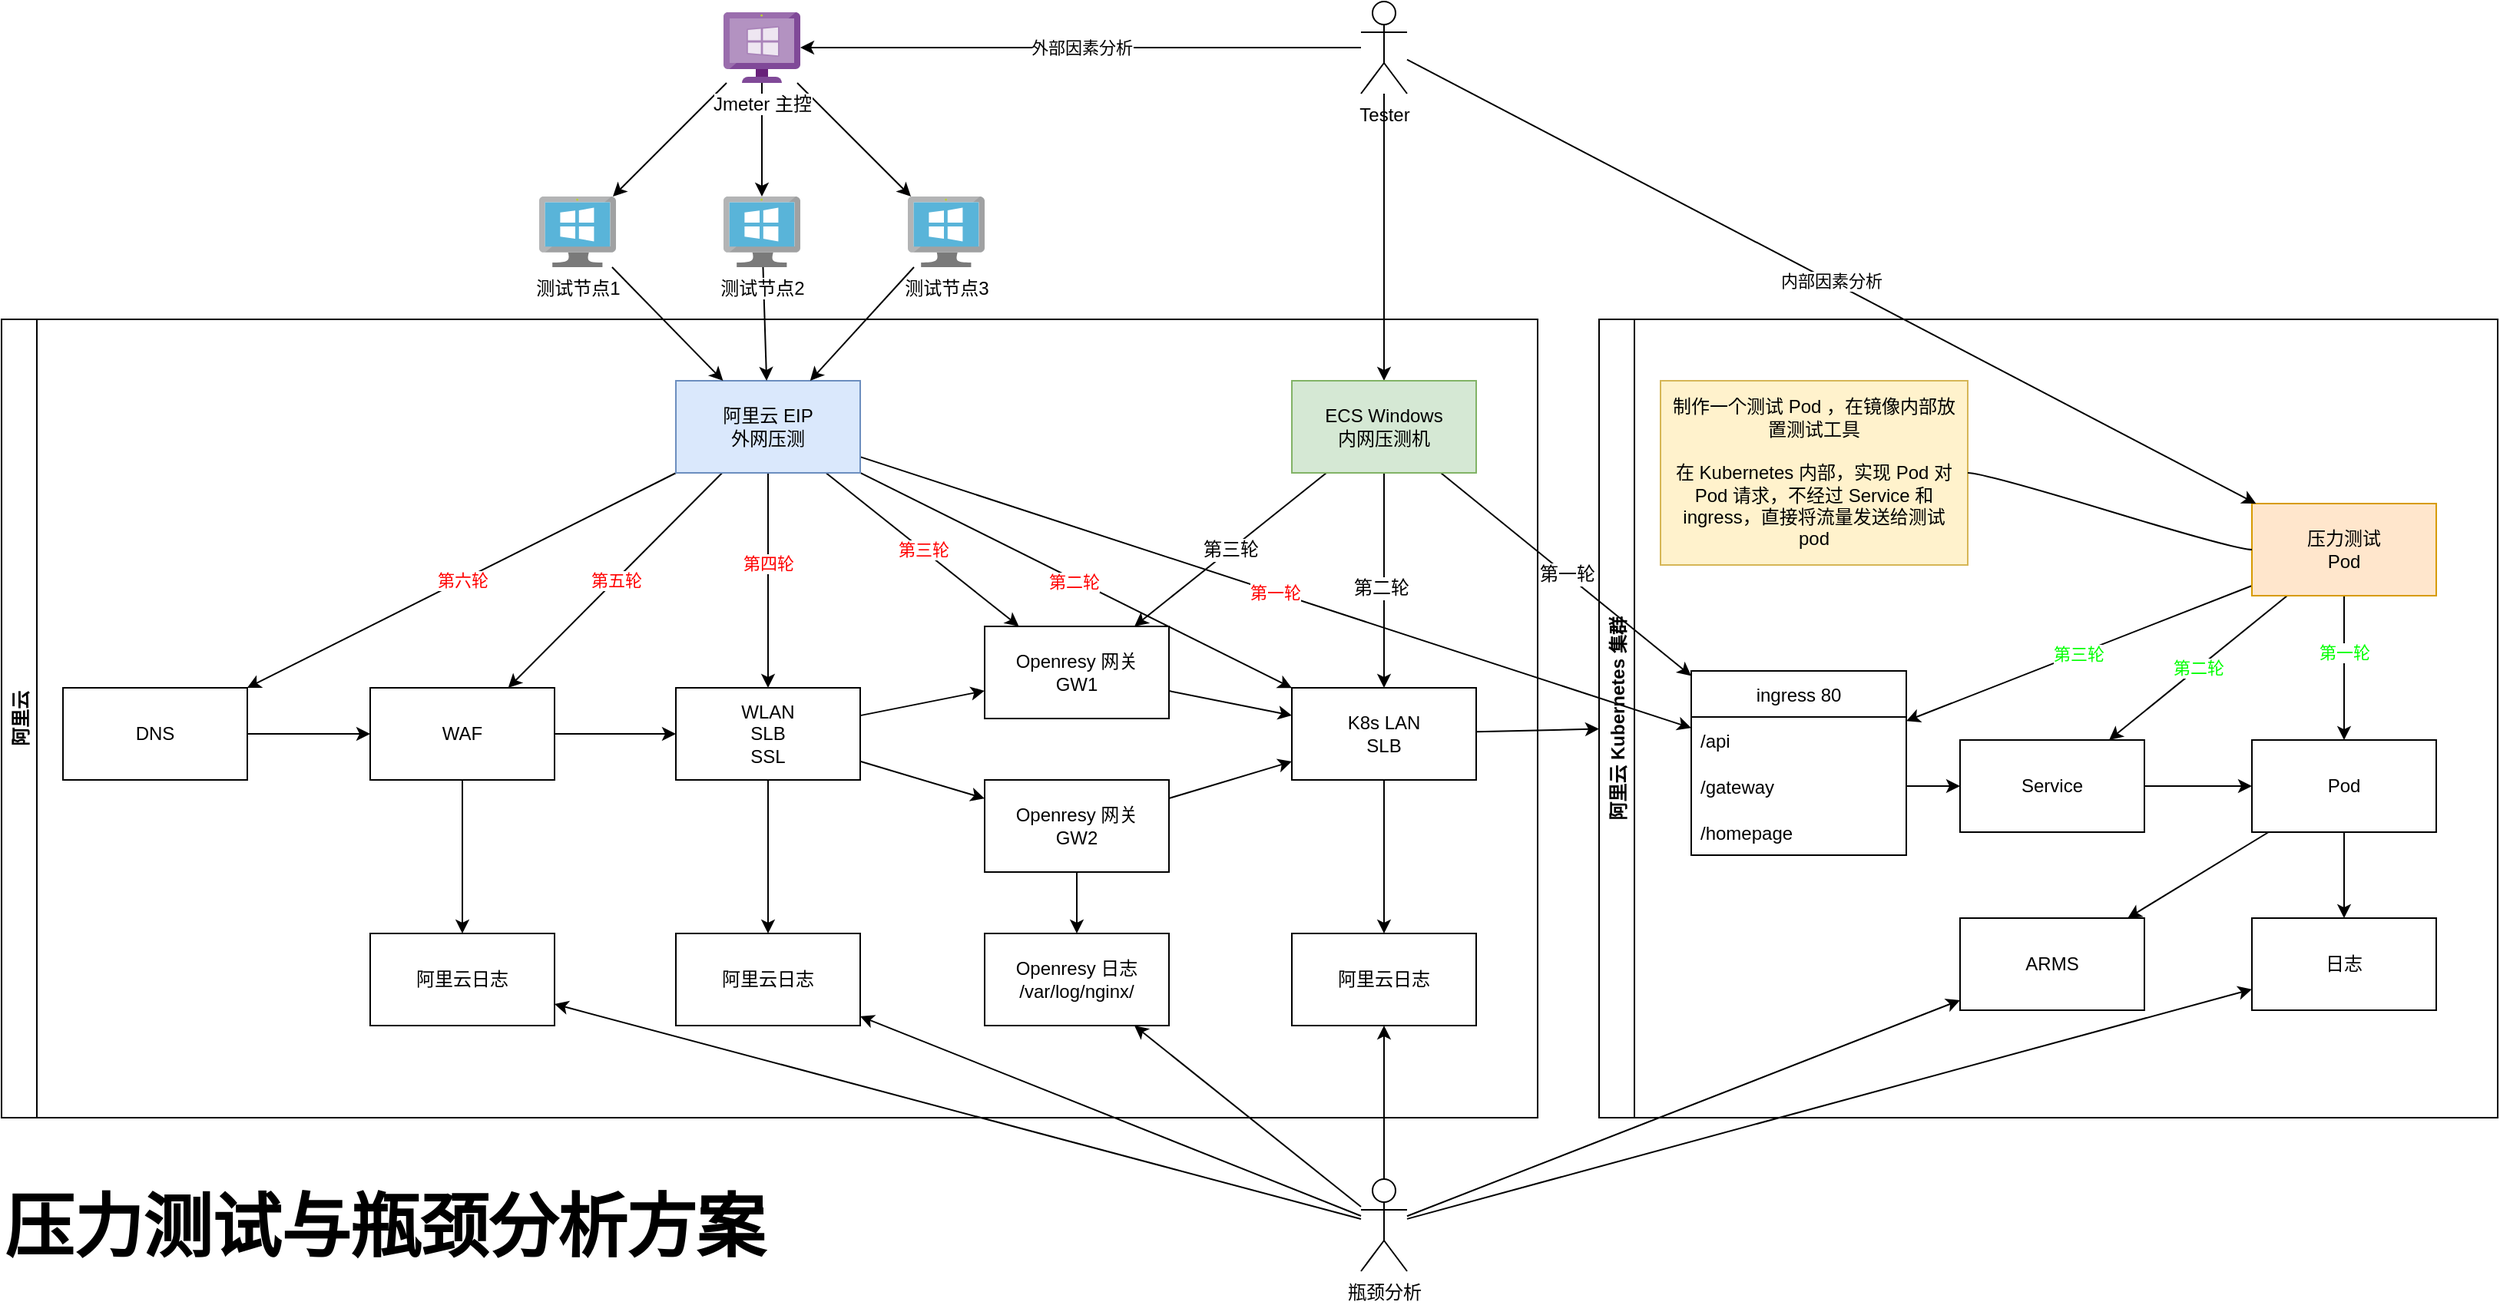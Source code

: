 <mxfile>
    <diagram id="VGDtO65n6YHKXGimb14S" name="第 1 页">
        <mxGraphModel dx="3937" dy="2910" grid="1" gridSize="10" guides="1" tooltips="1" connect="1" arrows="1" fold="1" page="1" pageScale="1" pageWidth="1169" pageHeight="827" math="0" shadow="0">
            <root>
                <mxCell id="0"/>
                <mxCell id="1" parent="0"/>
                <mxCell id="2" value="阿里云 Kubernetes 集群" style="swimlane;horizontal=0;" parent="1" vertex="1">
                    <mxGeometry x="1120" width="585" height="520" as="geometry"/>
                </mxCell>
                <mxCell id="18" value="ingress 80" style="swimlane;fontStyle=0;childLayout=stackLayout;horizontal=1;startSize=30;horizontalStack=0;resizeParent=1;resizeParentMax=0;resizeLast=0;collapsible=1;marginBottom=0;" parent="2" vertex="1">
                    <mxGeometry x="60" y="229" width="140" height="120" as="geometry"/>
                </mxCell>
                <mxCell id="19" value="/api" style="text;strokeColor=none;fillColor=none;align=left;verticalAlign=middle;spacingLeft=4;spacingRight=4;overflow=hidden;points=[[0,0.5],[1,0.5]];portConstraint=eastwest;rotatable=0;" parent="18" vertex="1">
                    <mxGeometry y="30" width="140" height="30" as="geometry"/>
                </mxCell>
                <mxCell id="20" value="/gateway" style="text;strokeColor=none;fillColor=none;align=left;verticalAlign=middle;spacingLeft=4;spacingRight=4;overflow=hidden;points=[[0,0.5],[1,0.5]];portConstraint=eastwest;rotatable=0;" parent="18" vertex="1">
                    <mxGeometry y="60" width="140" height="30" as="geometry"/>
                </mxCell>
                <mxCell id="21" value="/homepage" style="text;strokeColor=none;fillColor=none;align=left;verticalAlign=middle;spacingLeft=4;spacingRight=4;overflow=hidden;points=[[0,0.5],[1,0.5]];portConstraint=eastwest;rotatable=0;" parent="18" vertex="1">
                    <mxGeometry y="90" width="140" height="30" as="geometry"/>
                </mxCell>
                <mxCell id="25" value="" style="edgeStyle=none;html=1;" parent="2" source="22" target="24" edge="1">
                    <mxGeometry relative="1" as="geometry"/>
                </mxCell>
                <mxCell id="22" value="Service" style="rounded=0;whiteSpace=wrap;html=1;" parent="2" vertex="1">
                    <mxGeometry x="235" y="274" width="120" height="60" as="geometry"/>
                </mxCell>
                <mxCell id="23" style="edgeStyle=none;html=1;" parent="2" source="20" target="22" edge="1">
                    <mxGeometry relative="1" as="geometry"/>
                </mxCell>
                <mxCell id="zD5gW-3lHXW1VmN1dg0t-61" style="edgeStyle=none;html=1;" parent="2" source="24" target="zD5gW-3lHXW1VmN1dg0t-60" edge="1">
                    <mxGeometry relative="1" as="geometry"/>
                </mxCell>
                <mxCell id="32" style="edgeStyle=none;html=1;fontSize=12;" parent="2" source="24" target="31" edge="1">
                    <mxGeometry relative="1" as="geometry"/>
                </mxCell>
                <mxCell id="24" value="Pod" style="rounded=0;whiteSpace=wrap;html=1;" parent="2" vertex="1">
                    <mxGeometry x="425" y="274" width="120" height="60" as="geometry"/>
                </mxCell>
                <mxCell id="zD5gW-3lHXW1VmN1dg0t-60" value="ARMS" style="rounded=0;whiteSpace=wrap;html=1;" parent="2" vertex="1">
                    <mxGeometry x="235" y="390" width="120" height="60" as="geometry"/>
                </mxCell>
                <mxCell id="zD5gW-3lHXW1VmN1dg0t-65" value="" style="edgeStyle=none;html=1;" parent="2" source="zD5gW-3lHXW1VmN1dg0t-64" target="24" edge="1">
                    <mxGeometry relative="1" as="geometry"/>
                </mxCell>
                <mxCell id="zD5gW-3lHXW1VmN1dg0t-68" value="第一轮" style="edgeLabel;html=1;align=center;verticalAlign=middle;resizable=0;points=[];fontColor=#00FF00;" parent="zD5gW-3lHXW1VmN1dg0t-65" vertex="1" connectable="0">
                    <mxGeometry x="-0.235" relative="1" as="geometry">
                        <mxPoint y="1" as="offset"/>
                    </mxGeometry>
                </mxCell>
                <mxCell id="zD5gW-3lHXW1VmN1dg0t-69" value="第二轮" style="edgeStyle=none;html=1;fontColor=#00FF00;" parent="2" source="zD5gW-3lHXW1VmN1dg0t-64" target="22" edge="1">
                    <mxGeometry relative="1" as="geometry"/>
                </mxCell>
                <mxCell id="zD5gW-3lHXW1VmN1dg0t-70" value="第三轮" style="edgeStyle=none;html=1;fontColor=#00FF00;" parent="2" source="zD5gW-3lHXW1VmN1dg0t-64" target="18" edge="1">
                    <mxGeometry relative="1" as="geometry"/>
                </mxCell>
                <mxCell id="zD5gW-3lHXW1VmN1dg0t-64" value="压力测试&lt;br&gt;Pod" style="rounded=0;whiteSpace=wrap;html=1;fillColor=#ffe6cc;strokeColor=#d79b00;" parent="2" vertex="1">
                    <mxGeometry x="425" y="120" width="120" height="60" as="geometry"/>
                </mxCell>
                <mxCell id="zD5gW-3lHXW1VmN1dg0t-66" value="制作一个测试 Pod ，在镜像内部放置测试工具&lt;br&gt;&lt;br&gt;在 Kubernetes 内部，实现 Pod 对 Pod 请求，不经过 Service 和 ingress，直接将流量发送给测试 pod" style="whiteSpace=wrap;html=1;rounded=0;arcSize=50;align=center;verticalAlign=middle;strokeWidth=1;autosize=1;spacing=4;treeFolding=1;treeMoving=1;newEdgeStyle={&quot;edgeStyle&quot;:&quot;entityRelationEdgeStyle&quot;,&quot;startArrow&quot;:&quot;none&quot;,&quot;endArrow&quot;:&quot;none&quot;,&quot;segment&quot;:10,&quot;curved&quot;:1};glass=0;fillColor=#fff2cc;strokeColor=#d6b656;" parent="2" vertex="1">
                    <mxGeometry x="40" y="40" width="200" height="120" as="geometry"/>
                </mxCell>
                <mxCell id="zD5gW-3lHXW1VmN1dg0t-67" value="" style="edgeStyle=entityRelationEdgeStyle;startArrow=none;endArrow=none;segment=10;curved=1;" parent="2" source="zD5gW-3lHXW1VmN1dg0t-64" target="zD5gW-3lHXW1VmN1dg0t-66" edge="1">
                    <mxGeometry relative="1" as="geometry">
                        <mxPoint x="580" y="357" as="sourcePoint"/>
                    </mxGeometry>
                </mxCell>
                <mxCell id="31" value="日志" style="rounded=0;whiteSpace=wrap;html=1;fontSize=12;" parent="2" vertex="1">
                    <mxGeometry x="425" y="390" width="120" height="60" as="geometry"/>
                </mxCell>
                <mxCell id="zD5gW-3lHXW1VmN1dg0t-51" value="外部因素分析" style="edgeStyle=none;html=1;" parent="1" source="3" target="zD5gW-3lHXW1VmN1dg0t-44" edge="1">
                    <mxGeometry relative="1" as="geometry"/>
                </mxCell>
                <mxCell id="zD5gW-3lHXW1VmN1dg0t-71" value="内部因素分析" style="edgeStyle=none;html=1;" parent="1" source="3" target="zD5gW-3lHXW1VmN1dg0t-64" edge="1">
                    <mxGeometry relative="1" as="geometry"/>
                </mxCell>
                <mxCell id="44" style="edgeStyle=none;html=1;fontSize=12;fontColor=#000000;" parent="1" source="3" target="43" edge="1">
                    <mxGeometry relative="1" as="geometry"/>
                </mxCell>
                <mxCell id="3" value="Tester" style="shape=umlActor;verticalLabelPosition=bottom;verticalAlign=top;html=1;outlineConnect=0;" parent="1" vertex="1">
                    <mxGeometry x="965" y="-207" width="30" height="60" as="geometry"/>
                </mxCell>
                <mxCell id="7" value="" style="edgeStyle=none;html=1;" parent="1" source="4" target="6" edge="1">
                    <mxGeometry relative="1" as="geometry"/>
                </mxCell>
                <mxCell id="4" value="DNS" style="whiteSpace=wrap;html=1;verticalAlign=middle;" parent="1" vertex="1">
                    <mxGeometry x="120" y="240" width="120" height="60" as="geometry"/>
                </mxCell>
                <mxCell id="9" value="" style="edgeStyle=none;html=1;" parent="1" source="6" target="8" edge="1">
                    <mxGeometry relative="1" as="geometry"/>
                </mxCell>
                <mxCell id="zD5gW-3lHXW1VmN1dg0t-53" value="" style="edgeStyle=none;html=1;" parent="1" source="6" target="zD5gW-3lHXW1VmN1dg0t-52" edge="1">
                    <mxGeometry relative="1" as="geometry"/>
                </mxCell>
                <mxCell id="6" value="WAF" style="whiteSpace=wrap;html=1;verticalAlign=middle;" parent="1" vertex="1">
                    <mxGeometry x="320" y="240" width="120" height="60" as="geometry"/>
                </mxCell>
                <mxCell id="11" value="" style="edgeStyle=none;html=1;" parent="1" source="8" target="10" edge="1">
                    <mxGeometry relative="1" as="geometry"/>
                </mxCell>
                <mxCell id="13" value="" style="edgeStyle=none;html=1;" parent="1" source="8" target="12" edge="1">
                    <mxGeometry relative="1" as="geometry"/>
                </mxCell>
                <mxCell id="zD5gW-3lHXW1VmN1dg0t-55" value="" style="edgeStyle=none;html=1;" parent="1" source="8" target="zD5gW-3lHXW1VmN1dg0t-54" edge="1">
                    <mxGeometry relative="1" as="geometry"/>
                </mxCell>
                <mxCell id="8" value="WLAN&lt;br&gt;SLB&lt;br&gt;SSL" style="whiteSpace=wrap;html=1;verticalAlign=middle;" parent="1" vertex="1">
                    <mxGeometry x="519" y="240" width="120" height="60" as="geometry"/>
                </mxCell>
                <mxCell id="15" style="edgeStyle=none;html=1;" parent="1" source="10" target="14" edge="1">
                    <mxGeometry relative="1" as="geometry"/>
                </mxCell>
                <mxCell id="10" value="Openresy 网关&lt;br&gt;GW1" style="whiteSpace=wrap;html=1;verticalAlign=middle;" parent="1" vertex="1">
                    <mxGeometry x="720" y="200" width="120" height="60" as="geometry"/>
                </mxCell>
                <mxCell id="16" style="edgeStyle=none;html=1;" parent="1" source="12" target="14" edge="1">
                    <mxGeometry relative="1" as="geometry"/>
                </mxCell>
                <mxCell id="zD5gW-3lHXW1VmN1dg0t-57" value="" style="edgeStyle=none;html=1;" parent="1" source="12" target="zD5gW-3lHXW1VmN1dg0t-56" edge="1">
                    <mxGeometry relative="1" as="geometry"/>
                </mxCell>
                <mxCell id="12" value="Openresy 网关&lt;br&gt;GW2" style="whiteSpace=wrap;html=1;verticalAlign=middle;" parent="1" vertex="1">
                    <mxGeometry x="720" y="300" width="120" height="60" as="geometry"/>
                </mxCell>
                <mxCell id="17" style="edgeStyle=none;html=1;" parent="1" source="14" target="2" edge="1">
                    <mxGeometry relative="1" as="geometry"/>
                </mxCell>
                <mxCell id="zD5gW-3lHXW1VmN1dg0t-59" value="" style="edgeStyle=none;html=1;" parent="1" source="14" target="zD5gW-3lHXW1VmN1dg0t-58" edge="1">
                    <mxGeometry relative="1" as="geometry"/>
                </mxCell>
                <mxCell id="14" value="K8s LAN&lt;br&gt;SLB" style="rounded=0;whiteSpace=wrap;html=1;" parent="1" vertex="1">
                    <mxGeometry x="920" y="240" width="120" height="60" as="geometry"/>
                </mxCell>
                <mxCell id="zD5gW-3lHXW1VmN1dg0t-33" value="第一轮" style="edgeStyle=none;html=1;fontColor=#FF0000;" parent="1" source="zD5gW-3lHXW1VmN1dg0t-31" target="18" edge="1">
                    <mxGeometry relative="1" as="geometry"/>
                </mxCell>
                <mxCell id="zD5gW-3lHXW1VmN1dg0t-34" style="edgeStyle=none;html=1;" parent="1" source="zD5gW-3lHXW1VmN1dg0t-31" target="14" edge="1">
                    <mxGeometry relative="1" as="geometry"/>
                </mxCell>
                <mxCell id="zD5gW-3lHXW1VmN1dg0t-35" value="第二轮" style="edgeLabel;html=1;align=center;verticalAlign=middle;resizable=0;points=[];fontColor=#FF0000;" parent="zD5gW-3lHXW1VmN1dg0t-34" vertex="1" connectable="0">
                    <mxGeometry x="-0.008" y="-1" relative="1" as="geometry">
                        <mxPoint y="1" as="offset"/>
                    </mxGeometry>
                </mxCell>
                <mxCell id="zD5gW-3lHXW1VmN1dg0t-36" value="第三轮" style="edgeStyle=none;html=1;fontColor=#FF0000;" parent="1" source="zD5gW-3lHXW1VmN1dg0t-31" target="10" edge="1">
                    <mxGeometry relative="1" as="geometry"/>
                </mxCell>
                <mxCell id="zD5gW-3lHXW1VmN1dg0t-37" style="edgeStyle=none;html=1;" parent="1" source="zD5gW-3lHXW1VmN1dg0t-31" target="8" edge="1">
                    <mxGeometry relative="1" as="geometry"/>
                </mxCell>
                <mxCell id="zD5gW-3lHXW1VmN1dg0t-38" value="第四轮" style="edgeLabel;html=1;align=center;verticalAlign=middle;resizable=0;points=[];fontColor=#FF0000;" parent="zD5gW-3lHXW1VmN1dg0t-37" vertex="1" connectable="0">
                    <mxGeometry x="-0.158" y="1" relative="1" as="geometry">
                        <mxPoint x="-1" as="offset"/>
                    </mxGeometry>
                </mxCell>
                <mxCell id="zD5gW-3lHXW1VmN1dg0t-39" value="第五轮" style="edgeStyle=none;html=1;fontColor=#FF0000;" parent="1" source="zD5gW-3lHXW1VmN1dg0t-31" target="6" edge="1">
                    <mxGeometry relative="1" as="geometry"/>
                </mxCell>
                <mxCell id="zD5gW-3lHXW1VmN1dg0t-40" value="第六轮" style="edgeStyle=none;html=1;fontColor=#FF0000;" parent="1" source="zD5gW-3lHXW1VmN1dg0t-31" target="4" edge="1">
                    <mxGeometry relative="1" as="geometry"/>
                </mxCell>
                <mxCell id="zD5gW-3lHXW1VmN1dg0t-31" value="阿里云 EIP&lt;br&gt;外网压测" style="rounded=0;whiteSpace=wrap;html=1;fillColor=#dae8fc;strokeColor=#6c8ebf;" parent="1" vertex="1">
                    <mxGeometry x="519" y="40" width="120" height="60" as="geometry"/>
                </mxCell>
                <mxCell id="zD5gW-3lHXW1VmN1dg0t-45" style="edgeStyle=none;html=1;" parent="1" source="zD5gW-3lHXW1VmN1dg0t-41" target="zD5gW-3lHXW1VmN1dg0t-31" edge="1">
                    <mxGeometry relative="1" as="geometry"/>
                </mxCell>
                <mxCell id="zD5gW-3lHXW1VmN1dg0t-41" value="测试节点1" style="sketch=0;aspect=fixed;html=1;points=[];align=center;image;fontSize=12;image=img/lib/mscae/VirtualMachineWindows.svg;" parent="1" vertex="1">
                    <mxGeometry x="430" y="-80" width="50" height="46" as="geometry"/>
                </mxCell>
                <mxCell id="zD5gW-3lHXW1VmN1dg0t-46" style="edgeStyle=none;html=1;" parent="1" source="zD5gW-3lHXW1VmN1dg0t-42" target="zD5gW-3lHXW1VmN1dg0t-31" edge="1">
                    <mxGeometry relative="1" as="geometry"/>
                </mxCell>
                <mxCell id="zD5gW-3lHXW1VmN1dg0t-42" value="测试节点2" style="sketch=0;aspect=fixed;html=1;points=[];align=center;image;fontSize=12;image=img/lib/mscae/VirtualMachineWindows.svg;" parent="1" vertex="1">
                    <mxGeometry x="550" y="-80" width="50" height="46" as="geometry"/>
                </mxCell>
                <mxCell id="zD5gW-3lHXW1VmN1dg0t-47" style="edgeStyle=none;html=1;" parent="1" source="zD5gW-3lHXW1VmN1dg0t-43" target="zD5gW-3lHXW1VmN1dg0t-31" edge="1">
                    <mxGeometry relative="1" as="geometry"/>
                </mxCell>
                <mxCell id="zD5gW-3lHXW1VmN1dg0t-43" value="测试节点3" style="sketch=0;aspect=fixed;html=1;points=[];align=center;image;fontSize=12;image=img/lib/mscae/VirtualMachineWindows.svg;" parent="1" vertex="1">
                    <mxGeometry x="670" y="-80" width="50" height="46" as="geometry"/>
                </mxCell>
                <mxCell id="zD5gW-3lHXW1VmN1dg0t-48" style="edgeStyle=none;html=1;" parent="1" source="zD5gW-3lHXW1VmN1dg0t-44" target="zD5gW-3lHXW1VmN1dg0t-41" edge="1">
                    <mxGeometry relative="1" as="geometry"/>
                </mxCell>
                <mxCell id="zD5gW-3lHXW1VmN1dg0t-49" style="edgeStyle=none;html=1;" parent="1" source="zD5gW-3lHXW1VmN1dg0t-44" target="zD5gW-3lHXW1VmN1dg0t-42" edge="1">
                    <mxGeometry relative="1" as="geometry"/>
                </mxCell>
                <mxCell id="zD5gW-3lHXW1VmN1dg0t-50" style="edgeStyle=none;html=1;" parent="1" source="zD5gW-3lHXW1VmN1dg0t-44" target="zD5gW-3lHXW1VmN1dg0t-43" edge="1">
                    <mxGeometry relative="1" as="geometry"/>
                </mxCell>
                <mxCell id="zD5gW-3lHXW1VmN1dg0t-44" value="Jmeter 主控" style="sketch=0;aspect=fixed;html=1;points=[];align=center;image;fontSize=12;image=img/lib/mscae/VM_Windows_Non_Azure.svg;" parent="1" vertex="1">
                    <mxGeometry x="550" y="-200" width="50" height="46" as="geometry"/>
                </mxCell>
                <mxCell id="zD5gW-3lHXW1VmN1dg0t-52" value="阿里云日志" style="whiteSpace=wrap;html=1;verticalAlign=middle;" parent="1" vertex="1">
                    <mxGeometry x="320" y="400" width="120" height="60" as="geometry"/>
                </mxCell>
                <mxCell id="zD5gW-3lHXW1VmN1dg0t-54" value="阿里云日志" style="whiteSpace=wrap;html=1;verticalAlign=middle;" parent="1" vertex="1">
                    <mxGeometry x="519" y="400" width="120" height="60" as="geometry"/>
                </mxCell>
                <mxCell id="zD5gW-3lHXW1VmN1dg0t-56" value="Openresy 日志&lt;br&gt;/var/log/nginx/" style="whiteSpace=wrap;html=1;verticalAlign=middle;" parent="1" vertex="1">
                    <mxGeometry x="720" y="400" width="120" height="60" as="geometry"/>
                </mxCell>
                <mxCell id="zD5gW-3lHXW1VmN1dg0t-58" value="阿里云日志" style="rounded=0;whiteSpace=wrap;html=1;" parent="1" vertex="1">
                    <mxGeometry x="920" y="400" width="120" height="60" as="geometry"/>
                </mxCell>
                <mxCell id="30" value="&lt;meta charset=&quot;utf-8&quot; style=&quot;font-size: 45px;&quot;&gt;&lt;div style=&quot;background-color: rgb(255, 255, 255); font-family: menlo, monaco, &amp;quot;courier new&amp;quot;, monospace; font-weight: normal; font-size: 45px; line-height: 18px;&quot;&gt;&lt;div style=&quot;font-size: 45px;&quot;&gt;&lt;span style=&quot;font-weight: bold; font-size: 45px;&quot;&gt;压力测试与瓶颈分析方案&lt;/span&gt;&lt;/div&gt;&lt;/div&gt;" style="text;whiteSpace=wrap;html=1;fontSize=45;fontColor=#000000;" parent="1" vertex="1">
                    <mxGeometry x="80" y="580" width="530" height="50" as="geometry"/>
                </mxCell>
                <mxCell id="36" style="edgeStyle=none;html=1;fontSize=12;" parent="1" source="35" target="zD5gW-3lHXW1VmN1dg0t-52" edge="1">
                    <mxGeometry relative="1" as="geometry"/>
                </mxCell>
                <mxCell id="37" style="edgeStyle=none;html=1;fontSize=12;" parent="1" source="35" target="zD5gW-3lHXW1VmN1dg0t-54" edge="1">
                    <mxGeometry relative="1" as="geometry"/>
                </mxCell>
                <mxCell id="38" style="edgeStyle=none;html=1;fontSize=12;" parent="1" source="35" target="zD5gW-3lHXW1VmN1dg0t-56" edge="1">
                    <mxGeometry relative="1" as="geometry"/>
                </mxCell>
                <mxCell id="39" style="edgeStyle=none;html=1;fontSize=12;" parent="1" source="35" target="zD5gW-3lHXW1VmN1dg0t-58" edge="1">
                    <mxGeometry relative="1" as="geometry"/>
                </mxCell>
                <mxCell id="40" style="edgeStyle=none;html=1;fontSize=12;" parent="1" source="35" target="31" edge="1">
                    <mxGeometry relative="1" as="geometry"/>
                </mxCell>
                <mxCell id="41" style="edgeStyle=none;html=1;fontSize=12;" parent="1" source="35" target="zD5gW-3lHXW1VmN1dg0t-60" edge="1">
                    <mxGeometry relative="1" as="geometry"/>
                </mxCell>
                <mxCell id="35" value="瓶颈分析" style="shape=umlActor;verticalLabelPosition=bottom;verticalAlign=top;html=1;outlineConnect=0;fontSize=12;" parent="1" vertex="1">
                    <mxGeometry x="965" y="560" width="30" height="60" as="geometry"/>
                </mxCell>
                <mxCell id="45" value="第一轮" style="edgeStyle=none;html=1;fontSize=12;fontColor=#000000;" parent="1" source="43" target="18" edge="1">
                    <mxGeometry relative="1" as="geometry"/>
                </mxCell>
                <mxCell id="46" style="edgeStyle=none;html=1;fontSize=12;fontColor=#000000;" parent="1" source="43" target="14" edge="1">
                    <mxGeometry relative="1" as="geometry"/>
                </mxCell>
                <mxCell id="51" value="第二轮" style="edgeLabel;html=1;align=center;verticalAlign=middle;resizable=0;points=[];fontSize=12;fontColor=#000000;" parent="46" vertex="1" connectable="0">
                    <mxGeometry x="0.062" y="-2" relative="1" as="geometry">
                        <mxPoint as="offset"/>
                    </mxGeometry>
                </mxCell>
                <mxCell id="47" value="第三轮" style="edgeStyle=none;html=1;fontSize=12;fontColor=#000000;" parent="1" source="43" target="10" edge="1">
                    <mxGeometry relative="1" as="geometry"/>
                </mxCell>
                <mxCell id="43" value="ECS Windows&lt;br&gt;内网压测机" style="rounded=0;whiteSpace=wrap;html=1;fontSize=12;fillColor=#d5e8d4;strokeColor=#82b366;" parent="1" vertex="1">
                    <mxGeometry x="920" y="40" width="120" height="60" as="geometry"/>
                </mxCell>
                <mxCell id="65" value="阿里云" style="swimlane;horizontal=0;" vertex="1" parent="1">
                    <mxGeometry x="80" width="1000" height="520" as="geometry"/>
                </mxCell>
            </root>
        </mxGraphModel>
    </diagram>
    <diagram id="0wEWoSI8y_XW-JhOcTYu" name="第 2 页">
        <mxGraphModel dx="968" dy="730" grid="1" gridSize="10" guides="1" tooltips="1" connect="1" arrows="1" fold="1" page="1" pageScale="1" pageWidth="1169" pageHeight="827" math="0" shadow="0">
            <root>
                <mxCell id="fKRSrs21CbrT-Yc94qYM-0"/>
                <mxCell id="fKRSrs21CbrT-Yc94qYM-1" parent="fKRSrs21CbrT-Yc94qYM-0"/>
                <mxCell id="hyJMgh6mv5LhJGvRlSzz-0" value="Kubernetes 集群" style="swimlane;horizontal=0;" vertex="1" parent="fKRSrs21CbrT-Yc94qYM-1">
                    <mxGeometry x="1130" y="200" width="740" height="270" as="geometry"/>
                </mxCell>
                <mxCell id="hyJMgh6mv5LhJGvRlSzz-1" value="ingress 80" style="swimlane;fontStyle=0;childLayout=stackLayout;horizontal=1;startSize=30;horizontalStack=0;resizeParent=1;resizeParentMax=0;resizeLast=0;collapsible=1;marginBottom=0;" vertex="1" parent="hyJMgh6mv5LhJGvRlSzz-0">
                    <mxGeometry x="51" y="40" width="140" height="120" as="geometry"/>
                </mxCell>
                <mxCell id="hyJMgh6mv5LhJGvRlSzz-2" value="/oreo" style="text;strokeColor=none;fillColor=none;align=left;verticalAlign=middle;spacingLeft=4;spacingRight=4;overflow=hidden;points=[[0,0.5],[1,0.5]];portConstraint=eastwest;rotatable=0;" vertex="1" parent="hyJMgh6mv5LhJGvRlSzz-1">
                    <mxGeometry y="30" width="140" height="30" as="geometry"/>
                </mxCell>
                <mxCell id="hyJMgh6mv5LhJGvRlSzz-3" value="/eapi" style="text;strokeColor=none;fillColor=none;align=left;verticalAlign=middle;spacingLeft=4;spacingRight=4;overflow=hidden;points=[[0,0.5],[1,0.5]];portConstraint=eastwest;rotatable=0;" vertex="1" parent="hyJMgh6mv5LhJGvRlSzz-1">
                    <mxGeometry y="60" width="140" height="30" as="geometry"/>
                </mxCell>
                <mxCell id="hyJMgh6mv5LhJGvRlSzz-4" value="/pages" style="text;strokeColor=none;fillColor=none;align=left;verticalAlign=middle;spacingLeft=4;spacingRight=4;overflow=hidden;points=[[0,0.5],[1,0.5]];portConstraint=eastwest;rotatable=0;" vertex="1" parent="hyJMgh6mv5LhJGvRlSzz-1">
                    <mxGeometry y="90" width="140" height="30" as="geometry"/>
                </mxCell>
                <mxCell id="hyJMgh6mv5LhJGvRlSzz-5" value="" style="edgeStyle=none;html=1;" edge="1" parent="hyJMgh6mv5LhJGvRlSzz-0" source="hyJMgh6mv5LhJGvRlSzz-7" target="hyJMgh6mv5LhJGvRlSzz-9">
                    <mxGeometry relative="1" as="geometry"/>
                </mxCell>
                <mxCell id="hyJMgh6mv5LhJGvRlSzz-6" style="edgeStyle=none;html=1;" edge="1" parent="hyJMgh6mv5LhJGvRlSzz-0" source="hyJMgh6mv5LhJGvRlSzz-7" target="hyJMgh6mv5LhJGvRlSzz-10">
                    <mxGeometry relative="1" as="geometry"/>
                </mxCell>
                <mxCell id="hyJMgh6mv5LhJGvRlSzz-7" value="Service" style="rounded=0;whiteSpace=wrap;html=1;" vertex="1" parent="hyJMgh6mv5LhJGvRlSzz-0">
                    <mxGeometry x="231" y="85" width="120" height="60" as="geometry"/>
                </mxCell>
                <mxCell id="hyJMgh6mv5LhJGvRlSzz-8" style="edgeStyle=none;html=1;" edge="1" parent="hyJMgh6mv5LhJGvRlSzz-0" source="hyJMgh6mv5LhJGvRlSzz-3" target="hyJMgh6mv5LhJGvRlSzz-7">
                    <mxGeometry relative="1" as="geometry"/>
                </mxCell>
                <mxCell id="hyJMgh6mv5LhJGvRlSzz-9" value="Gateway&lt;br&gt;Pod" style="rounded=0;whiteSpace=wrap;html=1;" vertex="1" parent="hyJMgh6mv5LhJGvRlSzz-0">
                    <mxGeometry x="390" y="20" width="120" height="60" as="geometry"/>
                </mxCell>
                <mxCell id="hyJMgh6mv5LhJGvRlSzz-10" value="Oreo&lt;br&gt;Pod" style="rounded=0;whiteSpace=wrap;html=1;" vertex="1" parent="hyJMgh6mv5LhJGvRlSzz-0">
                    <mxGeometry x="390" y="100" width="120" height="60" as="geometry"/>
                </mxCell>
                <mxCell id="hyJMgh6mv5LhJGvRlSzz-11" value="eapi&lt;br&gt;Pod" style="rounded=0;whiteSpace=wrap;html=1;" vertex="1" parent="hyJMgh6mv5LhJGvRlSzz-0">
                    <mxGeometry x="390" y="183.5" width="120" height="60" as="geometry"/>
                </mxCell>
                <mxCell id="hyJMgh6mv5LhJGvRlSzz-12" style="edgeStyle=none;html=1;" edge="1" parent="hyJMgh6mv5LhJGvRlSzz-0" source="hyJMgh6mv5LhJGvRlSzz-7" target="hyJMgh6mv5LhJGvRlSzz-11">
                    <mxGeometry relative="1" as="geometry"/>
                </mxCell>
                <mxCell id="hyJMgh6mv5LhJGvRlSzz-13" value="" style="edgeStyle=none;html=1;" edge="1" parent="fKRSrs21CbrT-Yc94qYM-1" source="hyJMgh6mv5LhJGvRlSzz-14" target="hyJMgh6mv5LhJGvRlSzz-16">
                    <mxGeometry relative="1" as="geometry"/>
                </mxCell>
                <mxCell id="hyJMgh6mv5LhJGvRlSzz-14" value="Tester" style="shape=umlActor;verticalLabelPosition=bottom;verticalAlign=top;html=1;outlineConnect=0;" vertex="1" parent="fKRSrs21CbrT-Yc94qYM-1">
                    <mxGeometry x="40" y="280" width="30" height="60" as="geometry"/>
                </mxCell>
                <mxCell id="hyJMgh6mv5LhJGvRlSzz-15" value="" style="edgeStyle=none;html=1;" edge="1" parent="fKRSrs21CbrT-Yc94qYM-1" source="hyJMgh6mv5LhJGvRlSzz-16" target="hyJMgh6mv5LhJGvRlSzz-18">
                    <mxGeometry relative="1" as="geometry"/>
                </mxCell>
                <mxCell id="hyJMgh6mv5LhJGvRlSzz-16" value="DNS" style="whiteSpace=wrap;html=1;verticalAlign=middle;" vertex="1" parent="fKRSrs21CbrT-Yc94qYM-1">
                    <mxGeometry x="105" y="280" width="120" height="60" as="geometry"/>
                </mxCell>
                <mxCell id="hyJMgh6mv5LhJGvRlSzz-17" value="" style="edgeStyle=none;html=1;" edge="1" parent="fKRSrs21CbrT-Yc94qYM-1" source="hyJMgh6mv5LhJGvRlSzz-18" target="hyJMgh6mv5LhJGvRlSzz-21">
                    <mxGeometry relative="1" as="geometry"/>
                </mxCell>
                <mxCell id="hyJMgh6mv5LhJGvRlSzz-18" value="WAF" style="whiteSpace=wrap;html=1;verticalAlign=middle;" vertex="1" parent="fKRSrs21CbrT-Yc94qYM-1">
                    <mxGeometry x="305" y="280" width="120" height="60" as="geometry"/>
                </mxCell>
                <mxCell id="hyJMgh6mv5LhJGvRlSzz-19" value="" style="edgeStyle=none;html=1;" edge="1" parent="fKRSrs21CbrT-Yc94qYM-1" source="hyJMgh6mv5LhJGvRlSzz-21" target="hyJMgh6mv5LhJGvRlSzz-23">
                    <mxGeometry relative="1" as="geometry"/>
                </mxCell>
                <mxCell id="hyJMgh6mv5LhJGvRlSzz-20" value="" style="edgeStyle=none;html=1;" edge="1" parent="fKRSrs21CbrT-Yc94qYM-1" source="hyJMgh6mv5LhJGvRlSzz-21" target="hyJMgh6mv5LhJGvRlSzz-25">
                    <mxGeometry relative="1" as="geometry"/>
                </mxCell>
                <mxCell id="hyJMgh6mv5LhJGvRlSzz-21" value="WLAN&lt;br&gt;SLB&lt;br&gt;SSL" style="whiteSpace=wrap;html=1;verticalAlign=middle;" vertex="1" parent="fKRSrs21CbrT-Yc94qYM-1">
                    <mxGeometry x="505" y="280" width="120" height="60" as="geometry"/>
                </mxCell>
                <mxCell id="hyJMgh6mv5LhJGvRlSzz-22" style="edgeStyle=none;html=1;" edge="1" parent="fKRSrs21CbrT-Yc94qYM-1" source="hyJMgh6mv5LhJGvRlSzz-23" target="hyJMgh6mv5LhJGvRlSzz-27">
                    <mxGeometry relative="1" as="geometry"/>
                </mxCell>
                <mxCell id="hyJMgh6mv5LhJGvRlSzz-23" value="Openresy 网关&lt;br&gt;ejiayou001" style="whiteSpace=wrap;html=1;verticalAlign=middle;" vertex="1" parent="fKRSrs21CbrT-Yc94qYM-1">
                    <mxGeometry x="720" y="200" width="120" height="60" as="geometry"/>
                </mxCell>
                <mxCell id="hyJMgh6mv5LhJGvRlSzz-24" style="edgeStyle=none;html=1;" edge="1" parent="fKRSrs21CbrT-Yc94qYM-1" source="hyJMgh6mv5LhJGvRlSzz-25" target="hyJMgh6mv5LhJGvRlSzz-27">
                    <mxGeometry relative="1" as="geometry"/>
                </mxCell>
                <mxCell id="hyJMgh6mv5LhJGvRlSzz-25" value="Openresy 网关&lt;br&gt;ejiayou002" style="whiteSpace=wrap;html=1;verticalAlign=middle;" vertex="1" parent="fKRSrs21CbrT-Yc94qYM-1">
                    <mxGeometry x="720" y="340" width="120" height="60" as="geometry"/>
                </mxCell>
                <mxCell id="hyJMgh6mv5LhJGvRlSzz-26" style="edgeStyle=none;html=1;" edge="1" parent="fKRSrs21CbrT-Yc94qYM-1" source="hyJMgh6mv5LhJGvRlSzz-27" target="hyJMgh6mv5LhJGvRlSzz-0">
                    <mxGeometry relative="1" as="geometry"/>
                </mxCell>
                <mxCell id="hyJMgh6mv5LhJGvRlSzz-27" value="K8s LAN&lt;br&gt;SLB" style="rounded=0;whiteSpace=wrap;html=1;" vertex="1" parent="fKRSrs21CbrT-Yc94qYM-1">
                    <mxGeometry x="920" y="270" width="120" height="60" as="geometry"/>
                </mxCell>
            </root>
        </mxGraphModel>
    </diagram>
</mxfile>